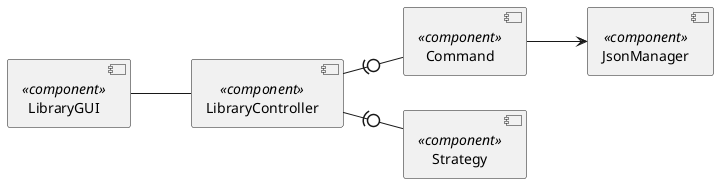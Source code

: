 @startuml

skinparam componentStyle uml2

left to right direction

' GUI
[LibraryGUI] <<component>>

' Controller
[LibraryController] <<component>>

' Comandi
[Command] <<component>>

' Json
[JsonManager] <<component>>

' Strategie
[Strategy] <<component>>

' Relazioni
[LibraryGUI] -- [LibraryController]

[LibraryController] -(0- [Command]
[LibraryController] -(0- [Strategy]

[Command] --> [JsonManager]

@enduml